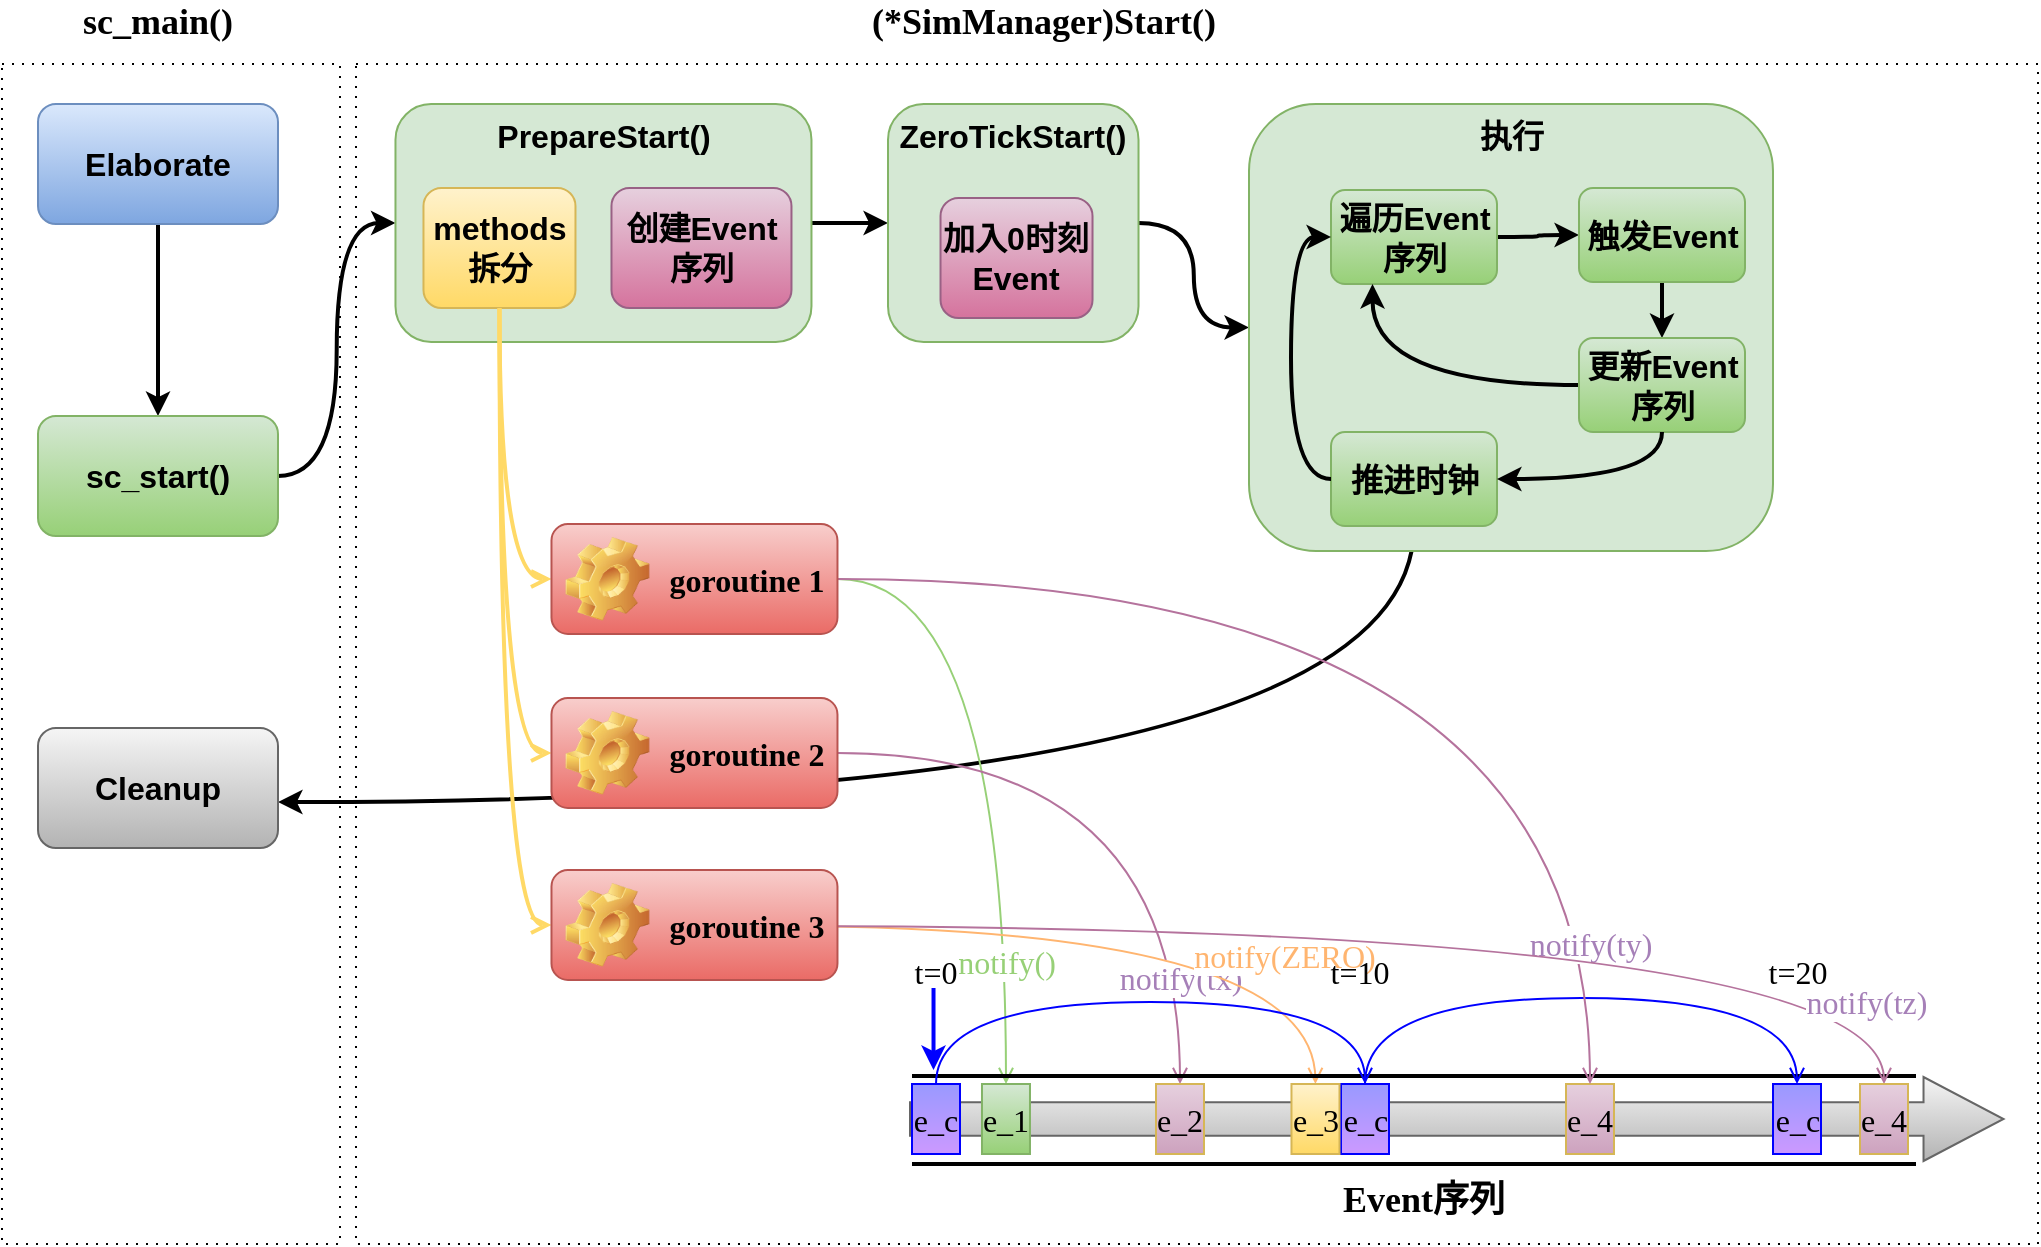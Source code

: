 <mxfile version="14.9.7" type="github">
  <diagram id="xisVE48NQVb1xBqajWFZ" name="第 1 页">
    <mxGraphModel dx="253" dy="-892" grid="0" gridSize="10" guides="1" tooltips="1" connect="1" arrows="1" fold="1" page="1" pageScale="1" pageWidth="1169" pageHeight="827" math="0" shadow="0">
      <root>
        <mxCell id="0" />
        <mxCell id="1" parent="0" />
        <mxCell id="z69Q0Ix5x8a04kKxcAo6-1" value="" style="rounded=0;whiteSpace=wrap;html=1;fontFamily=Times New Roman;fontSize=16;align=left;verticalAlign=middle;dashed=1;dashPattern=1 4;strokeWidth=1;" vertex="1" parent="1">
          <mxGeometry x="1435" y="1761" width="841" height="590" as="geometry" />
        </mxCell>
        <mxCell id="z69Q0Ix5x8a04kKxcAo6-3" value="" style="rounded=0;whiteSpace=wrap;html=1;fontFamily=Times New Roman;fontSize=16;align=left;verticalAlign=middle;dashed=1;dashPattern=1 4;strokeWidth=1;" vertex="1" parent="1">
          <mxGeometry x="1258" y="1761" width="169" height="590" as="geometry" />
        </mxCell>
        <mxCell id="z69Q0Ix5x8a04kKxcAo6-56" style="edgeStyle=orthogonalEdgeStyle;curved=1;rounded=0;orthogonalLoop=1;jettySize=auto;html=1;fontSize=16;strokeWidth=2;exitX=0.5;exitY=1;exitDx=0;exitDy=0;entryX=1;entryY=0.617;entryDx=0;entryDy=0;entryPerimeter=0;" edge="1" parent="1" source="z69Q0Ix5x8a04kKxcAo6-21" target="z69Q0Ix5x8a04kKxcAo6-6">
          <mxGeometry relative="1" as="geometry">
            <mxPoint x="2063" y="2083.5" as="sourcePoint" />
            <mxPoint x="2063" y="1962.5" as="targetPoint" />
          </mxGeometry>
        </mxCell>
        <mxCell id="z69Q0Ix5x8a04kKxcAo6-2" value="" style="html=1;shadow=0;dashed=0;align=center;verticalAlign=middle;shape=mxgraph.arrows2.arrow;dy=0.6;dx=40;notch=0;fontFamily=Times New Roman;fontSize=16;strokeColor=#666666;strokeWidth=1;fillColor=#f5f5f5;gradientColor=#b3b3b3;" vertex="1" parent="1">
          <mxGeometry x="1712.0" y="2267.5" width="546.76" height="42" as="geometry" />
        </mxCell>
        <mxCell id="z69Q0Ix5x8a04kKxcAo6-4" style="edgeStyle=orthogonalEdgeStyle;curved=1;rounded=0;orthogonalLoop=1;jettySize=auto;html=1;fontSize=16;strokeWidth=2;" edge="1" parent="1" source="z69Q0Ix5x8a04kKxcAo6-5" target="z69Q0Ix5x8a04kKxcAo6-8">
          <mxGeometry relative="1" as="geometry" />
        </mxCell>
        <mxCell id="z69Q0Ix5x8a04kKxcAo6-5" value="Elaborate" style="rounded=1;whiteSpace=wrap;html=1;fillColor=#dae8fc;strokeColor=#6c8ebf;fontSize=16;fontStyle=1;gradientColor=#7ea6e0;" vertex="1" parent="1">
          <mxGeometry x="1276" y="1781" width="120" height="60" as="geometry" />
        </mxCell>
        <mxCell id="z69Q0Ix5x8a04kKxcAo6-6" value="Cleanup" style="rounded=1;whiteSpace=wrap;html=1;fillColor=#f5f5f5;strokeColor=#666666;fontSize=16;fontStyle=1;gradientColor=#b3b3b3;" vertex="1" parent="1">
          <mxGeometry x="1276" y="2093" width="120" height="60" as="geometry" />
        </mxCell>
        <mxCell id="z69Q0Ix5x8a04kKxcAo6-7" style="edgeStyle=orthogonalEdgeStyle;rounded=0;orthogonalLoop=1;jettySize=auto;html=1;entryX=0;entryY=0.5;entryDx=0;entryDy=0;fontSize=16;curved=1;strokeWidth=2;" edge="1" parent="1" source="z69Q0Ix5x8a04kKxcAo6-8" target="z69Q0Ix5x8a04kKxcAo6-10">
          <mxGeometry relative="1" as="geometry" />
        </mxCell>
        <mxCell id="z69Q0Ix5x8a04kKxcAo6-8" value="sc_start()" style="rounded=1;whiteSpace=wrap;html=1;fillColor=#d5e8d4;strokeColor=#82b366;fontSize=16;fontStyle=1;gradientColor=#97d077;" vertex="1" parent="1">
          <mxGeometry x="1276" y="1937" width="120" height="60" as="geometry" />
        </mxCell>
        <mxCell id="z69Q0Ix5x8a04kKxcAo6-9" style="edgeStyle=orthogonalEdgeStyle;curved=1;rounded=0;orthogonalLoop=1;jettySize=auto;html=1;entryX=0;entryY=0.5;entryDx=0;entryDy=0;fontSize=16;strokeWidth=2;" edge="1" parent="1" source="z69Q0Ix5x8a04kKxcAo6-10" target="z69Q0Ix5x8a04kKxcAo6-15">
          <mxGeometry relative="1" as="geometry" />
        </mxCell>
        <mxCell id="z69Q0Ix5x8a04kKxcAo6-10" value="PrepareStart()" style="rounded=1;whiteSpace=wrap;html=1;fillColor=#d5e8d4;strokeColor=#82b366;fontSize=16;fontStyle=1;verticalAlign=top;" vertex="1" parent="1">
          <mxGeometry x="1454.74" y="1781" width="208" height="119" as="geometry" />
        </mxCell>
        <mxCell id="z69Q0Ix5x8a04kKxcAo6-11" style="edgeStyle=orthogonalEdgeStyle;curved=1;rounded=0;orthogonalLoop=1;jettySize=auto;html=1;entryX=0;entryY=0.5;entryDx=0;entryDy=0;fontFamily=Times New Roman;fontSize=18;endArrow=open;endFill=0;strokeWidth=2;exitX=0.5;exitY=1;exitDx=0;exitDy=0;strokeColor=#FFD966;" edge="1" parent="1" source="z69Q0Ix5x8a04kKxcAo6-12" target="z69Q0Ix5x8a04kKxcAo6-49">
          <mxGeometry relative="1" as="geometry" />
        </mxCell>
        <mxCell id="z69Q0Ix5x8a04kKxcAo6-12" value="methods拆分" style="rounded=1;whiteSpace=wrap;html=1;fillColor=#fff2cc;strokeColor=#d6b656;fontSize=16;fontStyle=1;gradientColor=#ffd966;" vertex="1" parent="1">
          <mxGeometry x="1468.74" y="1823" width="76" height="60" as="geometry" />
        </mxCell>
        <mxCell id="z69Q0Ix5x8a04kKxcAo6-13" value="创建Event&lt;br&gt;序列" style="rounded=1;whiteSpace=wrap;html=1;fillColor=#e6d0de;strokeColor=#996185;fontSize=16;fontStyle=1;gradientColor=#d5739d;" vertex="1" parent="1">
          <mxGeometry x="1562.74" y="1823" width="90" height="60" as="geometry" />
        </mxCell>
        <mxCell id="z69Q0Ix5x8a04kKxcAo6-14" style="edgeStyle=orthogonalEdgeStyle;curved=1;rounded=0;orthogonalLoop=1;jettySize=auto;html=1;fontSize=16;strokeWidth=2;" edge="1" parent="1" source="z69Q0Ix5x8a04kKxcAo6-15" target="z69Q0Ix5x8a04kKxcAo6-17">
          <mxGeometry relative="1" as="geometry" />
        </mxCell>
        <mxCell id="z69Q0Ix5x8a04kKxcAo6-15" value="ZeroTickStart()" style="rounded=1;whiteSpace=wrap;html=1;fillColor=#d5e8d4;strokeColor=#82b366;fontSize=16;fontStyle=1;verticalAlign=top;" vertex="1" parent="1">
          <mxGeometry x="1701" y="1781" width="125.26" height="119" as="geometry" />
        </mxCell>
        <mxCell id="z69Q0Ix5x8a04kKxcAo6-16" value="加入0时刻&lt;br&gt;Event" style="rounded=1;whiteSpace=wrap;html=1;fillColor=#e6d0de;strokeColor=#996185;fontSize=16;fontStyle=1;gradientColor=#d5739d;" vertex="1" parent="1">
          <mxGeometry x="1727.26" y="1828" width="76" height="60" as="geometry" />
        </mxCell>
        <mxCell id="z69Q0Ix5x8a04kKxcAo6-17" value="执行" style="rounded=1;whiteSpace=wrap;html=1;fillColor=#d5e8d4;strokeColor=#82b366;fontSize=16;fontStyle=1;verticalAlign=top;" vertex="1" parent="1">
          <mxGeometry x="1881.5" y="1781" width="262" height="223.5" as="geometry" />
        </mxCell>
        <mxCell id="z69Q0Ix5x8a04kKxcAo6-18" value="" style="edgeStyle=orthogonalEdgeStyle;curved=1;rounded=0;orthogonalLoop=1;jettySize=auto;html=1;fontSize=16;strokeWidth=2;exitX=1;exitY=0.5;exitDx=0;exitDy=0;entryX=0;entryY=0.5;entryDx=0;entryDy=0;" edge="1" parent="1" source="z69Q0Ix5x8a04kKxcAo6-19" target="z69Q0Ix5x8a04kKxcAo6-53">
          <mxGeometry relative="1" as="geometry">
            <mxPoint x="2033.5" y="1847.5" as="targetPoint" />
          </mxGeometry>
        </mxCell>
        <mxCell id="z69Q0Ix5x8a04kKxcAo6-19" value="遍历Event序列" style="rounded=1;whiteSpace=wrap;html=1;fillColor=#d5e8d4;strokeColor=#82b366;fontSize=16;fontStyle=1;gradientColor=#97d077;" vertex="1" parent="1">
          <mxGeometry x="1922.5" y="1824" width="83" height="47" as="geometry" />
        </mxCell>
        <mxCell id="z69Q0Ix5x8a04kKxcAo6-20" style="edgeStyle=orthogonalEdgeStyle;curved=1;rounded=0;orthogonalLoop=1;jettySize=auto;html=1;entryX=0.5;entryY=0;entryDx=0;entryDy=0;fontSize=16;strokeWidth=2;startArrow=none;" edge="1" parent="1" source="z69Q0Ix5x8a04kKxcAo6-53" target="z69Q0Ix5x8a04kKxcAo6-23">
          <mxGeometry relative="1" as="geometry" />
        </mxCell>
        <mxCell id="z69Q0Ix5x8a04kKxcAo6-21" value="推进时钟" style="rounded=1;whiteSpace=wrap;html=1;fillColor=#d5e8d4;strokeColor=#82b366;fontSize=16;fontStyle=1;gradientColor=#97d077;" vertex="1" parent="1">
          <mxGeometry x="1922.5" y="1945" width="83" height="47" as="geometry" />
        </mxCell>
        <mxCell id="z69Q0Ix5x8a04kKxcAo6-22" style="edgeStyle=orthogonalEdgeStyle;curved=1;rounded=0;orthogonalLoop=1;jettySize=auto;html=1;fontSize=16;strokeWidth=2;exitX=0;exitY=0.5;exitDx=0;exitDy=0;entryX=0.25;entryY=1;entryDx=0;entryDy=0;" edge="1" parent="1" source="z69Q0Ix5x8a04kKxcAo6-23" target="z69Q0Ix5x8a04kKxcAo6-19">
          <mxGeometry relative="1" as="geometry" />
        </mxCell>
        <mxCell id="z69Q0Ix5x8a04kKxcAo6-23" value="更新Event序列" style="rounded=1;whiteSpace=wrap;html=1;fillColor=#d5e8d4;strokeColor=#82b366;fontSize=16;fontStyle=1;gradientColor=#97d077;" vertex="1" parent="1">
          <mxGeometry x="2046.5" y="1898" width="83" height="47" as="geometry" />
        </mxCell>
        <mxCell id="z69Q0Ix5x8a04kKxcAo6-24" value="(*SimManager)Start()" style="text;html=1;strokeColor=none;fillColor=none;align=center;verticalAlign=middle;whiteSpace=wrap;rounded=0;dashed=1;dashPattern=1 4;fontFamily=Times New Roman;fontSize=18;fontStyle=1" vertex="1" parent="1">
          <mxGeometry x="1688" y="1730" width="182" height="20" as="geometry" />
        </mxCell>
        <mxCell id="z69Q0Ix5x8a04kKxcAo6-25" value="sc_main()" style="text;html=1;strokeColor=none;fillColor=none;align=center;verticalAlign=middle;whiteSpace=wrap;rounded=0;dashed=1;dashPattern=1 4;fontFamily=Times New Roman;fontSize=18;fontStyle=1" vertex="1" parent="1">
          <mxGeometry x="1268" y="1730" width="136" height="20" as="geometry" />
        </mxCell>
        <mxCell id="z69Q0Ix5x8a04kKxcAo6-26" value="notify()" style="edgeStyle=orthogonalEdgeStyle;curved=1;rounded=0;orthogonalLoop=1;jettySize=auto;html=1;fontFamily=Times New Roman;fontSize=16;endArrow=open;endFill=0;strokeWidth=1;strokeColor=#97D077;fontColor=#97D077;exitX=1;exitY=0.5;exitDx=0;exitDy=0;" edge="1" parent="1" source="z69Q0Ix5x8a04kKxcAo6-49" target="z69Q0Ix5x8a04kKxcAo6-44">
          <mxGeometry x="0.637" relative="1" as="geometry">
            <mxPoint as="offset" />
          </mxGeometry>
        </mxCell>
        <mxCell id="z69Q0Ix5x8a04kKxcAo6-27" value="notify(tx)" style="edgeStyle=orthogonalEdgeStyle;curved=1;rounded=0;orthogonalLoop=1;jettySize=auto;html=1;entryX=0.5;entryY=0;entryDx=0;entryDy=0;fontFamily=Times New Roman;fontSize=16;endArrow=open;endFill=0;strokeWidth=1;strokeColor=#B5739D;fontColor=#A680B8;exitX=1;exitY=0.5;exitDx=0;exitDy=0;" edge="1" parent="1" source="z69Q0Ix5x8a04kKxcAo6-50" target="z69Q0Ix5x8a04kKxcAo6-42">
          <mxGeometry x="0.688" relative="1" as="geometry">
            <mxPoint as="offset" />
          </mxGeometry>
        </mxCell>
        <mxCell id="z69Q0Ix5x8a04kKxcAo6-28" value="notify(ZERO)" style="edgeStyle=orthogonalEdgeStyle;curved=1;rounded=0;orthogonalLoop=1;jettySize=auto;html=1;fontFamily=Times New Roman;fontSize=16;endArrow=open;endFill=0;strokeWidth=1;strokeColor=#FFB570;fontColor=#FFB570;exitX=1;exitY=0.5;exitDx=0;exitDy=0;" edge="1" parent="1" target="z69Q0Ix5x8a04kKxcAo6-43">
          <mxGeometry x="0.46" y="-15" relative="1" as="geometry">
            <mxPoint x="1646.0" y="2192" as="sourcePoint" />
            <mxPoint as="offset" />
          </mxGeometry>
        </mxCell>
        <mxCell id="z69Q0Ix5x8a04kKxcAo6-29" style="edgeStyle=orthogonalEdgeStyle;curved=1;rounded=0;orthogonalLoop=1;jettySize=auto;html=1;entryX=0;entryY=0.5;entryDx=0;entryDy=0;fontFamily=Times New Roman;fontSize=18;endArrow=open;endFill=0;strokeWidth=2;exitX=0.5;exitY=1;exitDx=0;exitDy=0;strokeColor=#FFD966;" edge="1" parent="1" source="z69Q0Ix5x8a04kKxcAo6-12" target="z69Q0Ix5x8a04kKxcAo6-50">
          <mxGeometry relative="1" as="geometry">
            <mxPoint x="1561" y="1892.5" as="sourcePoint" />
            <mxPoint x="1599" y="1969.5" as="targetPoint" />
          </mxGeometry>
        </mxCell>
        <mxCell id="z69Q0Ix5x8a04kKxcAo6-30" style="edgeStyle=orthogonalEdgeStyle;curved=1;rounded=0;orthogonalLoop=1;jettySize=auto;html=1;entryX=0;entryY=0.5;entryDx=0;entryDy=0;fontFamily=Times New Roman;fontSize=18;endArrow=open;endFill=0;strokeWidth=2;strokeColor=#FFD966;exitX=0.5;exitY=1;exitDx=0;exitDy=0;" edge="1" parent="1" source="z69Q0Ix5x8a04kKxcAo6-12" target="z69Q0Ix5x8a04kKxcAo6-51">
          <mxGeometry relative="1" as="geometry">
            <mxPoint x="1571" y="1902.5" as="sourcePoint" />
            <mxPoint x="1609" y="1979.5" as="targetPoint" />
          </mxGeometry>
        </mxCell>
        <mxCell id="z69Q0Ix5x8a04kKxcAo6-31" value="" style="endArrow=classic;html=1;fontFamily=Times New Roman;fontSize=24;fontColor=#EA6B66;strokeColor=#0000FF;strokeWidth=2;entryX=0;entryY=0;entryDx=0;entryDy=0;entryPerimeter=0;" edge="1" parent="1">
          <mxGeometry width="50" height="50" relative="1" as="geometry">
            <mxPoint x="1723.76" y="2223" as="sourcePoint" />
            <mxPoint x="1723.76" y="2264" as="targetPoint" />
          </mxGeometry>
        </mxCell>
        <mxCell id="z69Q0Ix5x8a04kKxcAo6-32" value="" style="endArrow=none;html=1;fontFamily=Times New Roman;fontSize=24;fontColor=#EA6B66;strokeWidth=2;" edge="1" parent="1">
          <mxGeometry width="50" height="50" relative="1" as="geometry">
            <mxPoint x="1713.0" y="2267.0" as="sourcePoint" />
            <mxPoint x="2215" y="2267.0" as="targetPoint" />
          </mxGeometry>
        </mxCell>
        <mxCell id="z69Q0Ix5x8a04kKxcAo6-33" value="" style="endArrow=none;html=1;fontFamily=Times New Roman;fontSize=24;fontColor=#EA6B66;strokeWidth=2;" edge="1" parent="1">
          <mxGeometry width="50" height="50" relative="1" as="geometry">
            <mxPoint x="1713.0" y="2311" as="sourcePoint" />
            <mxPoint x="2215" y="2311" as="targetPoint" />
          </mxGeometry>
        </mxCell>
        <mxCell id="z69Q0Ix5x8a04kKxcAo6-34" style="edgeStyle=orthogonalEdgeStyle;curved=1;rounded=0;orthogonalLoop=1;jettySize=auto;html=1;entryX=0.5;entryY=0;entryDx=0;entryDy=0;fontFamily=Times New Roman;fontSize=16;fontColor=#000000;endArrow=open;endFill=0;strokeWidth=1;exitX=0.5;exitY=0;exitDx=0;exitDy=0;strokeColor=#0000FF;" edge="1" parent="1" source="z69Q0Ix5x8a04kKxcAo6-35" target="z69Q0Ix5x8a04kKxcAo6-37">
          <mxGeometry relative="1" as="geometry">
            <Array as="points">
              <mxPoint x="1725.0" y="2230" />
              <mxPoint x="1940.0" y="2230" />
            </Array>
          </mxGeometry>
        </mxCell>
        <mxCell id="z69Q0Ix5x8a04kKxcAo6-35" value="e_c" style="rounded=0;whiteSpace=wrap;html=1;shadow=0;fontFamily=Times New Roman;fontSize=16;strokeWidth=1;align=center;verticalAlign=middle;strokeColor=#0000FF;fillColor=#9999FF;gradientColor=#CC99FF;" vertex="1" parent="1">
          <mxGeometry x="1713.0" y="2271" width="24" height="35" as="geometry" />
        </mxCell>
        <mxCell id="z69Q0Ix5x8a04kKxcAo6-36" value="t=0" style="text;html=1;strokeColor=none;fillColor=none;align=center;verticalAlign=middle;whiteSpace=wrap;rounded=0;shadow=0;dashed=1;fontFamily=Times New Roman;fontSize=16;fontColor=#000000;" vertex="1" parent="1">
          <mxGeometry x="1705.0" y="2205" width="40" height="20" as="geometry" />
        </mxCell>
        <mxCell id="z69Q0Ix5x8a04kKxcAo6-37" value="e_c" style="rounded=0;whiteSpace=wrap;html=1;shadow=0;fontFamily=Times New Roman;fontSize=16;strokeWidth=1;align=center;verticalAlign=middle;strokeColor=#0000FF;fillColor=#9999FF;gradientColor=#CC99FF;" vertex="1" parent="1">
          <mxGeometry x="1927.5" y="2271" width="24" height="35" as="geometry" />
        </mxCell>
        <mxCell id="z69Q0Ix5x8a04kKxcAo6-38" value="e_c" style="rounded=0;whiteSpace=wrap;html=1;shadow=0;fontFamily=Times New Roman;fontSize=16;strokeWidth=1;align=center;verticalAlign=middle;strokeColor=#0000FF;fillColor=#9999FF;gradientColor=#CC99FF;" vertex="1" parent="1">
          <mxGeometry x="2143.5" y="2271" width="24" height="35" as="geometry" />
        </mxCell>
        <mxCell id="z69Q0Ix5x8a04kKxcAo6-39" style="edgeStyle=orthogonalEdgeStyle;curved=1;rounded=0;orthogonalLoop=1;jettySize=auto;html=1;entryX=0.5;entryY=0;entryDx=0;entryDy=0;fontFamily=Times New Roman;fontSize=16;fontColor=#000000;endArrow=open;endFill=0;strokeWidth=1;exitX=0.5;exitY=0;exitDx=0;exitDy=0;strokeColor=#0000FF;" edge="1" parent="1" source="z69Q0Ix5x8a04kKxcAo6-37" target="z69Q0Ix5x8a04kKxcAo6-38">
          <mxGeometry relative="1" as="geometry">
            <mxPoint x="1947.48" y="2261" as="sourcePoint" />
            <mxPoint x="2161.98" y="2261" as="targetPoint" />
            <Array as="points">
              <mxPoint x="1940.0" y="2228" />
              <mxPoint x="2156" y="2228" />
            </Array>
          </mxGeometry>
        </mxCell>
        <mxCell id="z69Q0Ix5x8a04kKxcAo6-40" value="t=10" style="text;html=1;strokeColor=none;fillColor=none;align=center;verticalAlign=middle;whiteSpace=wrap;rounded=0;shadow=0;dashed=1;fontFamily=Times New Roman;fontSize=16;fontColor=#000000;" vertex="1" parent="1">
          <mxGeometry x="1917.0" y="2205" width="40" height="20" as="geometry" />
        </mxCell>
        <mxCell id="z69Q0Ix5x8a04kKxcAo6-41" value="t=20" style="text;html=1;strokeColor=none;fillColor=none;align=center;verticalAlign=middle;whiteSpace=wrap;rounded=0;shadow=0;dashed=1;fontFamily=Times New Roman;fontSize=16;fontColor=#000000;" vertex="1" parent="1">
          <mxGeometry x="2135.5" y="2205" width="40" height="20" as="geometry" />
        </mxCell>
        <mxCell id="z69Q0Ix5x8a04kKxcAo6-42" value="e_2" style="rounded=0;whiteSpace=wrap;html=1;shadow=0;fontFamily=Times New Roman;fontSize=16;strokeColor=#d6b656;strokeWidth=1;align=center;verticalAlign=middle;fillColor=#E6D0DE;gradientColor=#CDA2BE;" vertex="1" parent="1">
          <mxGeometry x="1835.0" y="2271" width="24" height="35" as="geometry" />
        </mxCell>
        <mxCell id="z69Q0Ix5x8a04kKxcAo6-43" value="e_3" style="rounded=0;whiteSpace=wrap;html=1;shadow=0;fontFamily=Times New Roman;fontSize=16;strokeColor=#d6b656;strokeWidth=1;fillColor=#fff2cc;align=center;verticalAlign=middle;gradientColor=#ffd966;" vertex="1" parent="1">
          <mxGeometry x="1902.74" y="2271" width="24" height="35" as="geometry" />
        </mxCell>
        <mxCell id="z69Q0Ix5x8a04kKxcAo6-44" value="e_1" style="rounded=0;whiteSpace=wrap;html=1;shadow=0;fontFamily=Times New Roman;fontSize=16;strokeColor=#82b366;strokeWidth=1;fillColor=#d5e8d4;align=center;verticalAlign=middle;gradientColor=#97d077;" vertex="1" parent="1">
          <mxGeometry x="1747.99" y="2271" width="24" height="35" as="geometry" />
        </mxCell>
        <mxCell id="z69Q0Ix5x8a04kKxcAo6-45" value="e_4" style="rounded=0;whiteSpace=wrap;html=1;shadow=0;fontFamily=Times New Roman;fontSize=16;strokeColor=#d6b656;strokeWidth=1;align=center;verticalAlign=middle;fillColor=#E6D0DE;gradientColor=#CDA2BE;" vertex="1" parent="1">
          <mxGeometry x="2040" y="2271" width="24" height="35" as="geometry" />
        </mxCell>
        <mxCell id="z69Q0Ix5x8a04kKxcAo6-46" value="notify(ty)" style="edgeStyle=orthogonalEdgeStyle;curved=1;rounded=0;orthogonalLoop=1;jettySize=auto;html=1;entryX=0.5;entryY=0;entryDx=0;entryDy=0;fontFamily=Times New Roman;fontSize=16;endArrow=open;endFill=0;strokeWidth=1;strokeColor=#B5739D;fontColor=#A680B8;" edge="1" parent="1" source="z69Q0Ix5x8a04kKxcAo6-49" target="z69Q0Ix5x8a04kKxcAo6-45">
          <mxGeometry x="0.776" relative="1" as="geometry">
            <mxPoint x="1695.24" y="2080.5" as="sourcePoint" />
            <mxPoint x="1821.24" y="2309.5" as="targetPoint" />
            <mxPoint as="offset" />
          </mxGeometry>
        </mxCell>
        <mxCell id="z69Q0Ix5x8a04kKxcAo6-47" value="notify(tz)" style="edgeStyle=orthogonalEdgeStyle;curved=1;rounded=0;orthogonalLoop=1;jettySize=auto;html=1;fontFamily=Times New Roman;fontSize=16;endArrow=open;endFill=0;strokeWidth=1;strokeColor=#B5739D;exitX=1;exitY=0.5;exitDx=0;exitDy=0;fontColor=#A680B8;entryX=0.5;entryY=0;entryDx=0;entryDy=0;" edge="1" parent="1" target="z69Q0Ix5x8a04kKxcAo6-48">
          <mxGeometry x="0.725" y="-38" relative="1" as="geometry">
            <mxPoint x="1646.0" y="2192" as="sourcePoint" />
            <mxPoint x="2187.5" y="2310.5" as="targetPoint" />
            <mxPoint as="offset" />
          </mxGeometry>
        </mxCell>
        <mxCell id="z69Q0Ix5x8a04kKxcAo6-48" value="e_4" style="rounded=0;whiteSpace=wrap;html=1;shadow=0;fontFamily=Times New Roman;fontSize=16;strokeColor=#d6b656;strokeWidth=1;align=center;verticalAlign=middle;fillColor=#E6D0DE;gradientColor=#CDA2BE;" vertex="1" parent="1">
          <mxGeometry x="2187" y="2271" width="24" height="35" as="geometry" />
        </mxCell>
        <mxCell id="z69Q0Ix5x8a04kKxcAo6-49" value="goroutine 1" style="label;whiteSpace=wrap;html=1;image=img/clipart/Gear_128x128.png;shadow=0;fontFamily=Times New Roman;fontSize=16;strokeColor=#b85450;strokeWidth=1;fillColor=#f8cecc;align=center;verticalAlign=middle;gradientColor=#ea6b66;" vertex="1" parent="1">
          <mxGeometry x="1532.74" y="1991" width="143" height="55" as="geometry" />
        </mxCell>
        <mxCell id="z69Q0Ix5x8a04kKxcAo6-50" value="goroutine 2" style="label;whiteSpace=wrap;html=1;image=img/clipart/Gear_128x128.png;shadow=0;fontFamily=Times New Roman;fontSize=16;strokeColor=#b85450;strokeWidth=1;fillColor=#f8cecc;align=center;verticalAlign=middle;gradientColor=#ea6b66;" vertex="1" parent="1">
          <mxGeometry x="1532.74" y="2078" width="143" height="55" as="geometry" />
        </mxCell>
        <mxCell id="z69Q0Ix5x8a04kKxcAo6-51" value="goroutine 3" style="label;whiteSpace=wrap;html=1;image=img/clipart/Gear_128x128.png;shadow=0;fontFamily=Times New Roman;fontSize=16;strokeColor=#b85450;strokeWidth=1;fillColor=#f8cecc;align=center;verticalAlign=middle;gradientColor=#ea6b66;" vertex="1" parent="1">
          <mxGeometry x="1532.74" y="2164" width="143" height="55" as="geometry" />
        </mxCell>
        <mxCell id="z69Q0Ix5x8a04kKxcAo6-52" value="Event序列" style="text;html=1;strokeColor=none;fillColor=none;align=center;verticalAlign=middle;whiteSpace=wrap;rounded=0;dashed=1;dashPattern=1 4;fontFamily=Times New Roman;fontSize=18;fontStyle=1" vertex="1" parent="1">
          <mxGeometry x="1900.5" y="2319" width="136" height="20" as="geometry" />
        </mxCell>
        <mxCell id="z69Q0Ix5x8a04kKxcAo6-53" value="触发Event" style="rounded=1;whiteSpace=wrap;html=1;fillColor=#d5e8d4;strokeColor=#82b366;fontSize=16;fontStyle=1;gradientColor=#97d077;" vertex="1" parent="1">
          <mxGeometry x="2046.5" y="1823" width="83" height="47" as="geometry" />
        </mxCell>
        <mxCell id="z69Q0Ix5x8a04kKxcAo6-54" style="edgeStyle=orthogonalEdgeStyle;curved=1;rounded=0;orthogonalLoop=1;jettySize=auto;html=1;fontSize=16;strokeWidth=2;exitX=0.5;exitY=1;exitDx=0;exitDy=0;entryX=1;entryY=0.5;entryDx=0;entryDy=0;" edge="1" parent="1" source="z69Q0Ix5x8a04kKxcAo6-23" target="z69Q0Ix5x8a04kKxcAo6-21">
          <mxGeometry relative="1" as="geometry">
            <mxPoint x="2025.24" y="1925.5" as="sourcePoint" />
            <mxPoint x="1925.25" y="1881" as="targetPoint" />
          </mxGeometry>
        </mxCell>
        <mxCell id="z69Q0Ix5x8a04kKxcAo6-55" style="edgeStyle=orthogonalEdgeStyle;curved=1;rounded=0;orthogonalLoop=1;jettySize=auto;html=1;fontSize=16;strokeWidth=2;exitX=0;exitY=0.5;exitDx=0;exitDy=0;entryX=0;entryY=0.5;entryDx=0;entryDy=0;" edge="1" parent="1" source="z69Q0Ix5x8a04kKxcAo6-21" target="z69Q0Ix5x8a04kKxcAo6-19">
          <mxGeometry relative="1" as="geometry">
            <mxPoint x="2066.74" y="1949" as="sourcePoint" />
            <mxPoint x="1984" y="1972.5" as="targetPoint" />
          </mxGeometry>
        </mxCell>
      </root>
    </mxGraphModel>
  </diagram>
</mxfile>
